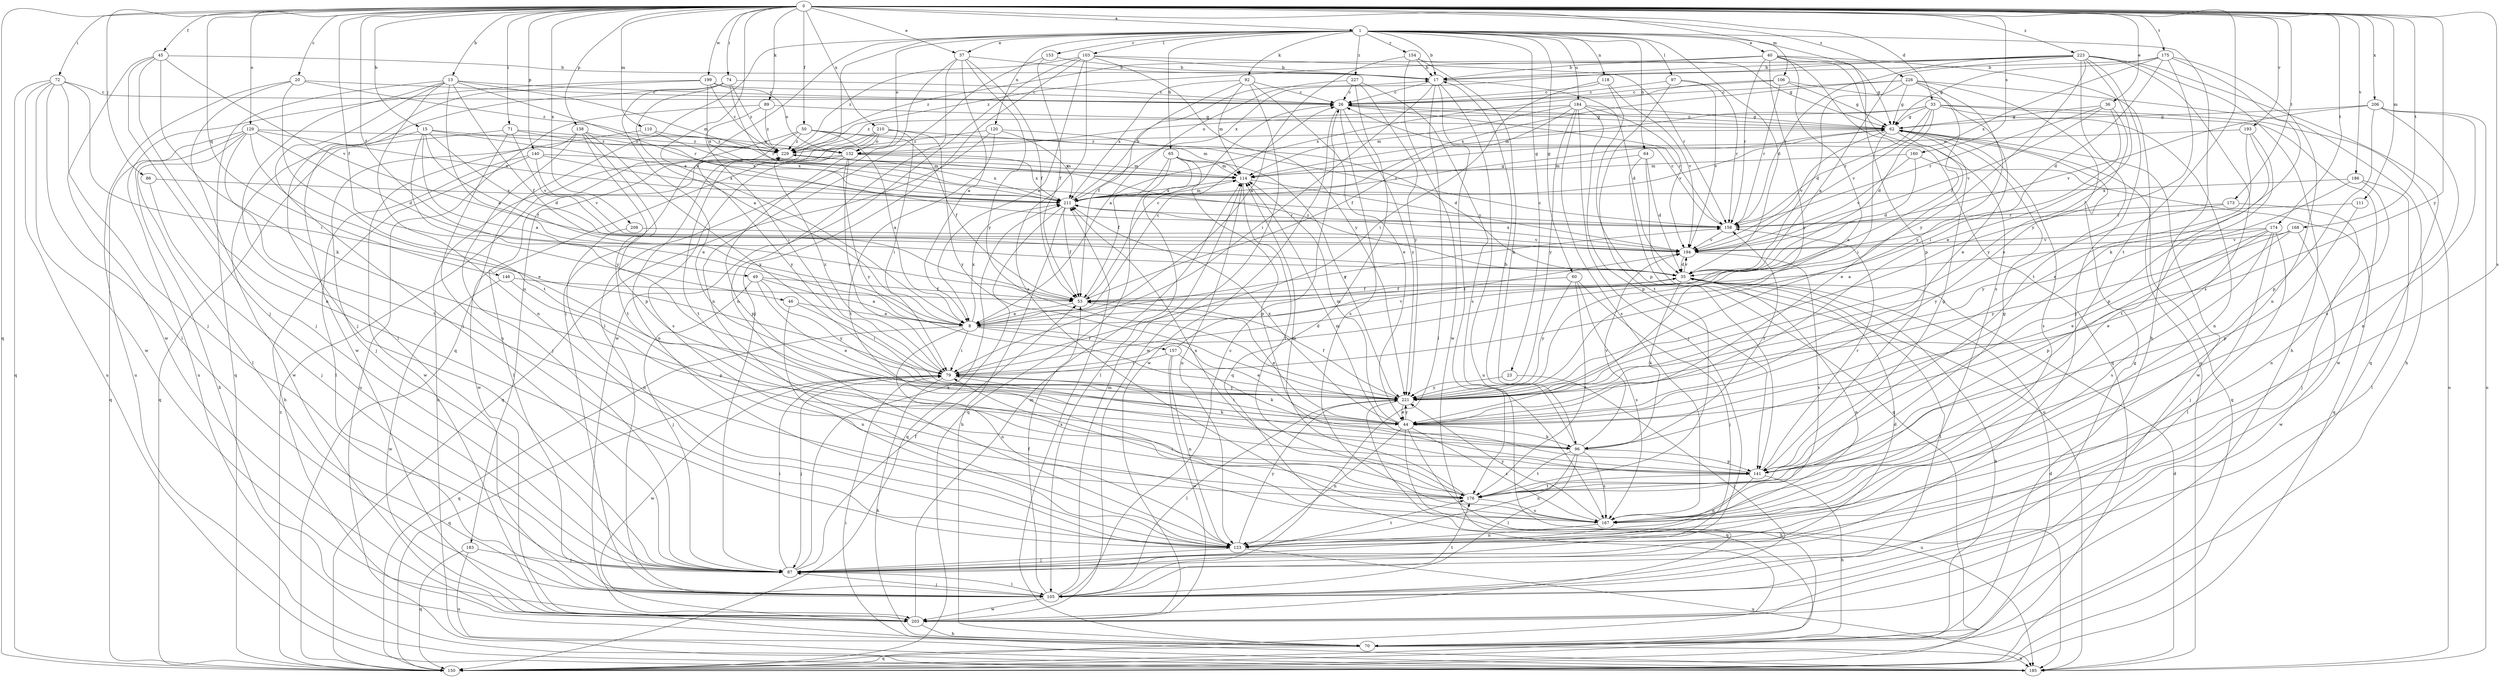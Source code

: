 strict digraph  {
0;
1;
8;
13;
15;
17;
20;
23;
26;
33;
35;
36;
37;
40;
44;
45;
46;
49;
50;
53;
60;
62;
64;
65;
70;
71;
72;
74;
79;
86;
87;
89;
92;
96;
97;
103;
105;
106;
110;
111;
114;
118;
120;
123;
129;
132;
138;
140;
141;
146;
150;
153;
154;
157;
158;
160;
167;
168;
173;
174;
175;
176;
183;
184;
185;
186;
193;
194;
199;
203;
206;
208;
210;
211;
221;
223;
226;
227;
229;
0 -> 1  [label=a];
0 -> 8  [label=a];
0 -> 13  [label=b];
0 -> 15  [label=b];
0 -> 20  [label=c];
0 -> 33  [label=d];
0 -> 36  [label=e];
0 -> 37  [label=e];
0 -> 45  [label=f];
0 -> 46  [label=f];
0 -> 49  [label=f];
0 -> 50  [label=f];
0 -> 71  [label=i];
0 -> 72  [label=i];
0 -> 74  [label=i];
0 -> 86  [label=j];
0 -> 89  [label=k];
0 -> 106  [label=m];
0 -> 110  [label=m];
0 -> 111  [label=m];
0 -> 129  [label=o];
0 -> 138  [label=p];
0 -> 140  [label=p];
0 -> 146  [label=q];
0 -> 150  [label=q];
0 -> 160  [label=s];
0 -> 167  [label=s];
0 -> 168  [label=t];
0 -> 173  [label=t];
0 -> 174  [label=t];
0 -> 175  [label=t];
0 -> 176  [label=t];
0 -> 186  [label=v];
0 -> 193  [label=v];
0 -> 199  [label=w];
0 -> 206  [label=x];
0 -> 208  [label=x];
0 -> 210  [label=x];
0 -> 221  [label=y];
0 -> 223  [label=z];
0 -> 226  [label=z];
1 -> 17  [label=b];
1 -> 23  [label=c];
1 -> 35  [label=d];
1 -> 37  [label=e];
1 -> 40  [label=e];
1 -> 60  [label=g];
1 -> 64  [label=h];
1 -> 65  [label=h];
1 -> 70  [label=h];
1 -> 92  [label=k];
1 -> 97  [label=l];
1 -> 103  [label=l];
1 -> 105  [label=l];
1 -> 118  [label=n];
1 -> 120  [label=n];
1 -> 132  [label=o];
1 -> 141  [label=p];
1 -> 150  [label=q];
1 -> 153  [label=r];
1 -> 154  [label=r];
1 -> 183  [label=u];
1 -> 184  [label=u];
1 -> 227  [label=z];
8 -> 26  [label=c];
8 -> 44  [label=e];
8 -> 79  [label=i];
8 -> 123  [label=n];
8 -> 150  [label=q];
8 -> 157  [label=r];
8 -> 158  [label=r];
8 -> 211  [label=x];
13 -> 8  [label=a];
13 -> 26  [label=c];
13 -> 53  [label=f];
13 -> 87  [label=j];
13 -> 105  [label=l];
13 -> 114  [label=m];
13 -> 123  [label=n];
13 -> 150  [label=q];
13 -> 158  [label=r];
15 -> 8  [label=a];
15 -> 35  [label=d];
15 -> 53  [label=f];
15 -> 203  [label=w];
15 -> 211  [label=x];
15 -> 221  [label=y];
15 -> 229  [label=z];
17 -> 26  [label=c];
17 -> 35  [label=d];
17 -> 79  [label=i];
17 -> 105  [label=l];
17 -> 176  [label=t];
17 -> 185  [label=u];
20 -> 26  [label=c];
20 -> 87  [label=j];
20 -> 176  [label=t];
20 -> 185  [label=u];
20 -> 229  [label=z];
23 -> 105  [label=l];
23 -> 221  [label=y];
26 -> 62  [label=g];
26 -> 158  [label=r];
26 -> 167  [label=s];
26 -> 203  [label=w];
26 -> 221  [label=y];
33 -> 35  [label=d];
33 -> 62  [label=g];
33 -> 114  [label=m];
33 -> 123  [label=n];
33 -> 132  [label=o];
33 -> 158  [label=r];
33 -> 185  [label=u];
33 -> 194  [label=v];
33 -> 203  [label=w];
35 -> 53  [label=f];
35 -> 70  [label=h];
35 -> 96  [label=k];
35 -> 105  [label=l];
35 -> 123  [label=n];
35 -> 194  [label=v];
35 -> 229  [label=z];
36 -> 62  [label=g];
36 -> 79  [label=i];
36 -> 158  [label=r];
36 -> 194  [label=v];
36 -> 221  [label=y];
37 -> 8  [label=a];
37 -> 17  [label=b];
37 -> 53  [label=f];
37 -> 105  [label=l];
37 -> 123  [label=n];
37 -> 221  [label=y];
40 -> 17  [label=b];
40 -> 44  [label=e];
40 -> 62  [label=g];
40 -> 150  [label=q];
40 -> 158  [label=r];
40 -> 167  [label=s];
40 -> 185  [label=u];
40 -> 221  [label=y];
40 -> 229  [label=z];
44 -> 70  [label=h];
44 -> 79  [label=i];
44 -> 96  [label=k];
44 -> 114  [label=m];
44 -> 123  [label=n];
44 -> 167  [label=s];
44 -> 185  [label=u];
44 -> 211  [label=x];
44 -> 221  [label=y];
45 -> 17  [label=b];
45 -> 87  [label=j];
45 -> 96  [label=k];
45 -> 123  [label=n];
45 -> 194  [label=v];
45 -> 203  [label=w];
46 -> 8  [label=a];
46 -> 79  [label=i];
46 -> 123  [label=n];
49 -> 8  [label=a];
49 -> 44  [label=e];
49 -> 53  [label=f];
49 -> 87  [label=j];
49 -> 221  [label=y];
50 -> 8  [label=a];
50 -> 53  [label=f];
50 -> 158  [label=r];
50 -> 185  [label=u];
50 -> 221  [label=y];
50 -> 229  [label=z];
53 -> 8  [label=a];
53 -> 26  [label=c];
53 -> 44  [label=e];
60 -> 53  [label=f];
60 -> 87  [label=j];
60 -> 167  [label=s];
60 -> 176  [label=t];
60 -> 221  [label=y];
62 -> 26  [label=c];
62 -> 44  [label=e];
62 -> 79  [label=i];
62 -> 150  [label=q];
62 -> 167  [label=s];
62 -> 194  [label=v];
62 -> 203  [label=w];
62 -> 229  [label=z];
64 -> 35  [label=d];
64 -> 114  [label=m];
64 -> 150  [label=q];
64 -> 185  [label=u];
65 -> 53  [label=f];
65 -> 105  [label=l];
65 -> 114  [label=m];
65 -> 141  [label=p];
65 -> 150  [label=q];
65 -> 221  [label=y];
70 -> 150  [label=q];
70 -> 185  [label=u];
70 -> 211  [label=x];
71 -> 123  [label=n];
71 -> 150  [label=q];
71 -> 194  [label=v];
71 -> 211  [label=x];
71 -> 229  [label=z];
72 -> 26  [label=c];
72 -> 79  [label=i];
72 -> 87  [label=j];
72 -> 105  [label=l];
72 -> 150  [label=q];
72 -> 185  [label=u];
72 -> 203  [label=w];
74 -> 8  [label=a];
74 -> 26  [label=c];
74 -> 44  [label=e];
74 -> 158  [label=r];
74 -> 203  [label=w];
74 -> 229  [label=z];
79 -> 35  [label=d];
79 -> 70  [label=h];
79 -> 87  [label=j];
79 -> 96  [label=k];
79 -> 150  [label=q];
79 -> 203  [label=w];
79 -> 221  [label=y];
79 -> 229  [label=z];
86 -> 87  [label=j];
86 -> 211  [label=x];
87 -> 35  [label=d];
87 -> 53  [label=f];
87 -> 79  [label=i];
87 -> 105  [label=l];
87 -> 211  [label=x];
89 -> 62  [label=g];
89 -> 79  [label=i];
89 -> 185  [label=u];
89 -> 229  [label=z];
92 -> 26  [label=c];
92 -> 44  [label=e];
92 -> 53  [label=f];
92 -> 114  [label=m];
92 -> 203  [label=w];
92 -> 211  [label=x];
96 -> 17  [label=b];
96 -> 105  [label=l];
96 -> 123  [label=n];
96 -> 141  [label=p];
96 -> 158  [label=r];
96 -> 167  [label=s];
96 -> 176  [label=t];
96 -> 194  [label=v];
97 -> 26  [label=c];
97 -> 158  [label=r];
97 -> 176  [label=t];
97 -> 194  [label=v];
103 -> 8  [label=a];
103 -> 17  [label=b];
103 -> 87  [label=j];
103 -> 158  [label=r];
103 -> 167  [label=s];
103 -> 203  [label=w];
103 -> 221  [label=y];
103 -> 229  [label=z];
105 -> 26  [label=c];
105 -> 53  [label=f];
105 -> 62  [label=g];
105 -> 87  [label=j];
105 -> 114  [label=m];
105 -> 176  [label=t];
105 -> 203  [label=w];
106 -> 26  [label=c];
106 -> 44  [label=e];
106 -> 62  [label=g];
106 -> 158  [label=r];
106 -> 211  [label=x];
110 -> 87  [label=j];
110 -> 132  [label=o];
110 -> 211  [label=x];
111 -> 141  [label=p];
111 -> 158  [label=r];
114 -> 62  [label=g];
114 -> 123  [label=n];
114 -> 176  [label=t];
114 -> 194  [label=v];
114 -> 211  [label=x];
118 -> 26  [label=c];
118 -> 79  [label=i];
118 -> 141  [label=p];
118 -> 194  [label=v];
120 -> 35  [label=d];
120 -> 150  [label=q];
120 -> 176  [label=t];
120 -> 211  [label=x];
120 -> 229  [label=z];
123 -> 87  [label=j];
123 -> 176  [label=t];
123 -> 185  [label=u];
123 -> 221  [label=y];
129 -> 35  [label=d];
129 -> 44  [label=e];
129 -> 70  [label=h];
129 -> 105  [label=l];
129 -> 132  [label=o];
129 -> 150  [label=q];
129 -> 176  [label=t];
129 -> 211  [label=x];
132 -> 79  [label=i];
132 -> 105  [label=l];
132 -> 114  [label=m];
132 -> 141  [label=p];
132 -> 203  [label=w];
132 -> 211  [label=x];
132 -> 221  [label=y];
138 -> 87  [label=j];
138 -> 141  [label=p];
138 -> 176  [label=t];
138 -> 203  [label=w];
138 -> 221  [label=y];
138 -> 229  [label=z];
140 -> 70  [label=h];
140 -> 105  [label=l];
140 -> 114  [label=m];
140 -> 194  [label=v];
140 -> 211  [label=x];
141 -> 62  [label=g];
141 -> 70  [label=h];
141 -> 114  [label=m];
141 -> 123  [label=n];
141 -> 158  [label=r];
141 -> 176  [label=t];
146 -> 53  [label=f];
146 -> 141  [label=p];
146 -> 203  [label=w];
150 -> 35  [label=d];
150 -> 229  [label=z];
153 -> 17  [label=b];
153 -> 53  [label=f];
153 -> 123  [label=n];
154 -> 8  [label=a];
154 -> 17  [label=b];
154 -> 62  [label=g];
154 -> 96  [label=k];
154 -> 203  [label=w];
157 -> 79  [label=i];
157 -> 96  [label=k];
157 -> 123  [label=n];
157 -> 194  [label=v];
157 -> 203  [label=w];
158 -> 26  [label=c];
158 -> 194  [label=v];
160 -> 35  [label=d];
160 -> 114  [label=m];
160 -> 150  [label=q];
160 -> 194  [label=v];
167 -> 79  [label=i];
167 -> 123  [label=n];
167 -> 221  [label=y];
168 -> 44  [label=e];
168 -> 194  [label=v];
168 -> 203  [label=w];
168 -> 221  [label=y];
173 -> 87  [label=j];
173 -> 158  [label=r];
173 -> 221  [label=y];
174 -> 8  [label=a];
174 -> 44  [label=e];
174 -> 87  [label=j];
174 -> 105  [label=l];
174 -> 141  [label=p];
174 -> 167  [label=s];
174 -> 194  [label=v];
175 -> 17  [label=b];
175 -> 35  [label=d];
175 -> 62  [label=g];
175 -> 96  [label=k];
175 -> 123  [label=n];
175 -> 211  [label=x];
175 -> 221  [label=y];
176 -> 62  [label=g];
176 -> 114  [label=m];
176 -> 167  [label=s];
176 -> 211  [label=x];
183 -> 87  [label=j];
183 -> 150  [label=q];
183 -> 185  [label=u];
184 -> 53  [label=f];
184 -> 62  [label=g];
184 -> 87  [label=j];
184 -> 114  [label=m];
184 -> 141  [label=p];
184 -> 167  [label=s];
184 -> 194  [label=v];
184 -> 221  [label=y];
184 -> 229  [label=z];
185 -> 35  [label=d];
185 -> 79  [label=i];
186 -> 105  [label=l];
186 -> 123  [label=n];
186 -> 211  [label=x];
186 -> 221  [label=y];
193 -> 44  [label=e];
193 -> 132  [label=o];
193 -> 141  [label=p];
193 -> 176  [label=t];
194 -> 35  [label=d];
194 -> 167  [label=s];
194 -> 211  [label=x];
199 -> 26  [label=c];
199 -> 87  [label=j];
199 -> 132  [label=o];
199 -> 185  [label=u];
199 -> 211  [label=x];
199 -> 229  [label=z];
203 -> 70  [label=h];
203 -> 114  [label=m];
206 -> 62  [label=g];
206 -> 123  [label=n];
206 -> 141  [label=p];
206 -> 167  [label=s];
206 -> 185  [label=u];
206 -> 194  [label=v];
208 -> 123  [label=n];
208 -> 194  [label=v];
210 -> 79  [label=i];
210 -> 114  [label=m];
210 -> 123  [label=n];
210 -> 132  [label=o];
210 -> 167  [label=s];
210 -> 176  [label=t];
210 -> 221  [label=y];
211 -> 17  [label=b];
211 -> 53  [label=f];
211 -> 62  [label=g];
211 -> 70  [label=h];
211 -> 114  [label=m];
211 -> 150  [label=q];
211 -> 158  [label=r];
221 -> 44  [label=e];
221 -> 53  [label=f];
221 -> 105  [label=l];
221 -> 150  [label=q];
223 -> 8  [label=a];
223 -> 17  [label=b];
223 -> 44  [label=e];
223 -> 70  [label=h];
223 -> 87  [label=j];
223 -> 150  [label=q];
223 -> 158  [label=r];
223 -> 167  [label=s];
223 -> 176  [label=t];
223 -> 211  [label=x];
223 -> 221  [label=y];
223 -> 229  [label=z];
226 -> 26  [label=c];
226 -> 35  [label=d];
226 -> 44  [label=e];
226 -> 53  [label=f];
226 -> 62  [label=g];
226 -> 70  [label=h];
226 -> 211  [label=x];
226 -> 221  [label=y];
227 -> 8  [label=a];
227 -> 26  [label=c];
227 -> 150  [label=q];
227 -> 167  [label=s];
227 -> 221  [label=y];
229 -> 114  [label=m];
229 -> 211  [label=x];
}
